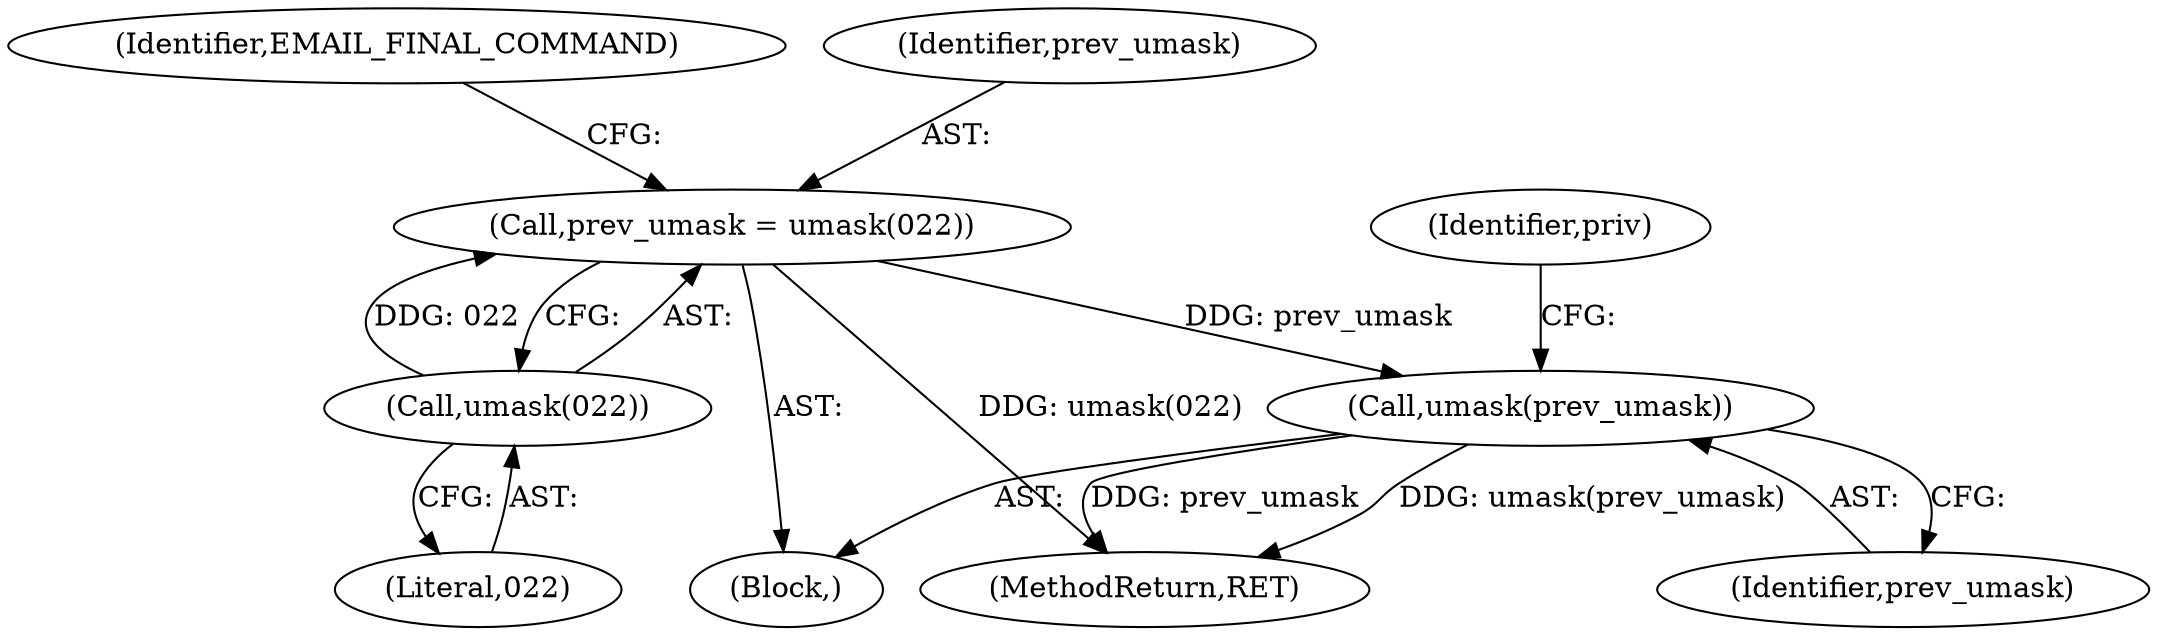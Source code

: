 digraph "0_htcondor_5e5571d1a431eb3c61977b6dd6ec90186ef79867_12@API" {
"1000182" [label="(Call,prev_umask = umask(022))"];
"1000184" [label="(Call,umask(022))"];
"1000234" [label="(Call,umask(prev_umask))"];
"1000238" [label="(MethodReturn,RET)"];
"1000237" [label="(Identifier,priv)"];
"1000182" [label="(Call,prev_umask = umask(022))"];
"1000188" [label="(Identifier,EMAIL_FINAL_COMMAND)"];
"1000111" [label="(Block,)"];
"1000235" [label="(Identifier,prev_umask)"];
"1000185" [label="(Literal,022)"];
"1000234" [label="(Call,umask(prev_umask))"];
"1000183" [label="(Identifier,prev_umask)"];
"1000184" [label="(Call,umask(022))"];
"1000182" -> "1000111"  [label="AST: "];
"1000182" -> "1000184"  [label="CFG: "];
"1000183" -> "1000182"  [label="AST: "];
"1000184" -> "1000182"  [label="AST: "];
"1000188" -> "1000182"  [label="CFG: "];
"1000182" -> "1000238"  [label="DDG: umask(022)"];
"1000184" -> "1000182"  [label="DDG: 022"];
"1000182" -> "1000234"  [label="DDG: prev_umask"];
"1000184" -> "1000185"  [label="CFG: "];
"1000185" -> "1000184"  [label="AST: "];
"1000234" -> "1000111"  [label="AST: "];
"1000234" -> "1000235"  [label="CFG: "];
"1000235" -> "1000234"  [label="AST: "];
"1000237" -> "1000234"  [label="CFG: "];
"1000234" -> "1000238"  [label="DDG: prev_umask"];
"1000234" -> "1000238"  [label="DDG: umask(prev_umask)"];
}
